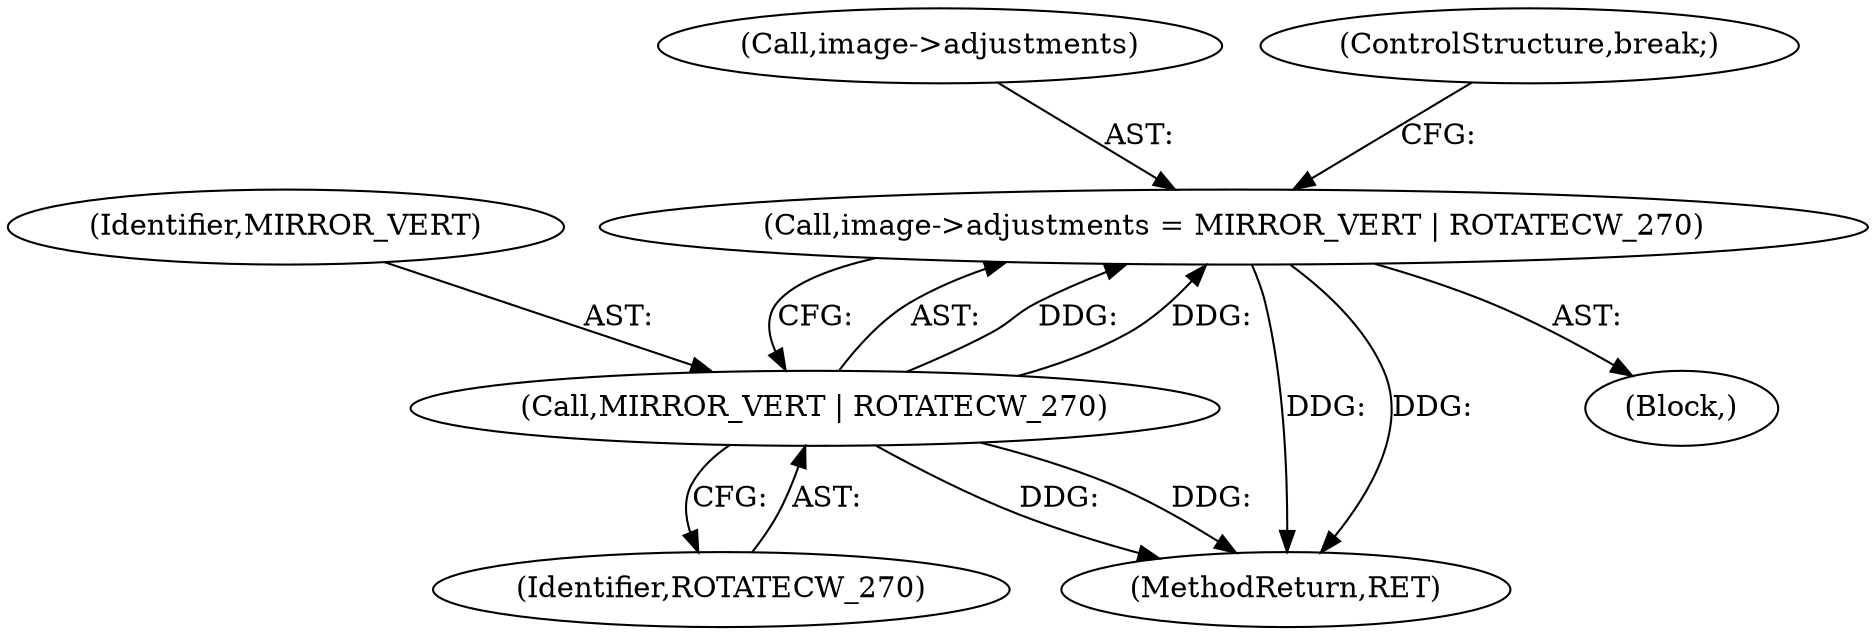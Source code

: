 digraph "0_libtiff_83a4b92815ea04969d494416eaae3d4c6b338e4a#diff-c8b4b355f9b5c06d585b23138e1c185f_5@pointer" {
"1000601" [label="(Call,image->adjustments = MIRROR_VERT | ROTATECW_270)"];
"1000605" [label="(Call,MIRROR_VERT | ROTATECW_270)"];
"1000602" [label="(Call,image->adjustments)"];
"1000601" [label="(Call,image->adjustments = MIRROR_VERT | ROTATECW_270)"];
"1000554" [label="(Block,)"];
"1000605" [label="(Call,MIRROR_VERT | ROTATECW_270)"];
"1001214" [label="(MethodReturn,RET)"];
"1000607" [label="(Identifier,ROTATECW_270)"];
"1000608" [label="(ControlStructure,break;)"];
"1000606" [label="(Identifier,MIRROR_VERT)"];
"1000601" -> "1000554"  [label="AST: "];
"1000601" -> "1000605"  [label="CFG: "];
"1000602" -> "1000601"  [label="AST: "];
"1000605" -> "1000601"  [label="AST: "];
"1000608" -> "1000601"  [label="CFG: "];
"1000601" -> "1001214"  [label="DDG: "];
"1000601" -> "1001214"  [label="DDG: "];
"1000605" -> "1000601"  [label="DDG: "];
"1000605" -> "1000601"  [label="DDG: "];
"1000605" -> "1000607"  [label="CFG: "];
"1000606" -> "1000605"  [label="AST: "];
"1000607" -> "1000605"  [label="AST: "];
"1000605" -> "1001214"  [label="DDG: "];
"1000605" -> "1001214"  [label="DDG: "];
}
